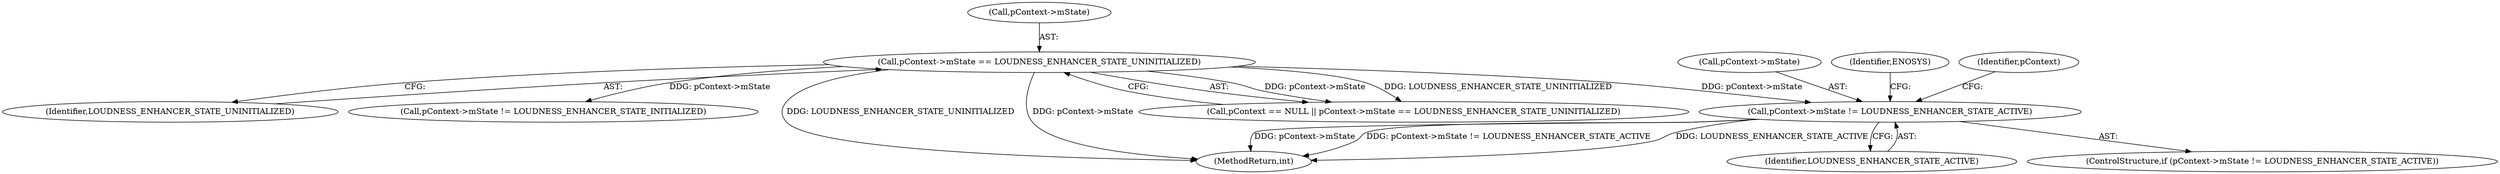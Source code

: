 digraph "0_Android_aeea52da00d210587fb3ed895de3d5f2e0264c88_3@pointer" {
"1000271" [label="(Call,pContext->mState != LOUDNESS_ENHANCER_STATE_ACTIVE)"];
"1000121" [label="(Call,pContext->mState == LOUDNESS_ENHANCER_STATE_UNINITIALIZED)"];
"1000270" [label="(ControlStructure,if (pContext->mState != LOUDNESS_ENHANCER_STATE_ACTIVE))"];
"1000272" [label="(Call,pContext->mState)"];
"1000117" [label="(Call,pContext == NULL || pContext->mState == LOUDNESS_ENHANCER_STATE_UNINITIALIZED)"];
"1000279" [label="(Identifier,ENOSYS)"];
"1000271" [label="(Call,pContext->mState != LOUDNESS_ENHANCER_STATE_ACTIVE)"];
"1000282" [label="(Identifier,pContext)"];
"1000122" [label="(Call,pContext->mState)"];
"1000121" [label="(Call,pContext->mState == LOUDNESS_ENHANCER_STATE_UNINITIALIZED)"];
"1000125" [label="(Identifier,LOUDNESS_ENHANCER_STATE_UNINITIALIZED)"];
"1000232" [label="(Call,pContext->mState != LOUDNESS_ENHANCER_STATE_INITIALIZED)"];
"1000539" [label="(MethodReturn,int)"];
"1000275" [label="(Identifier,LOUDNESS_ENHANCER_STATE_ACTIVE)"];
"1000271" -> "1000270"  [label="AST: "];
"1000271" -> "1000275"  [label="CFG: "];
"1000272" -> "1000271"  [label="AST: "];
"1000275" -> "1000271"  [label="AST: "];
"1000279" -> "1000271"  [label="CFG: "];
"1000282" -> "1000271"  [label="CFG: "];
"1000271" -> "1000539"  [label="DDG: LOUDNESS_ENHANCER_STATE_ACTIVE"];
"1000271" -> "1000539"  [label="DDG: pContext->mState"];
"1000271" -> "1000539"  [label="DDG: pContext->mState != LOUDNESS_ENHANCER_STATE_ACTIVE"];
"1000121" -> "1000271"  [label="DDG: pContext->mState"];
"1000121" -> "1000117"  [label="AST: "];
"1000121" -> "1000125"  [label="CFG: "];
"1000122" -> "1000121"  [label="AST: "];
"1000125" -> "1000121"  [label="AST: "];
"1000117" -> "1000121"  [label="CFG: "];
"1000121" -> "1000539"  [label="DDG: LOUDNESS_ENHANCER_STATE_UNINITIALIZED"];
"1000121" -> "1000539"  [label="DDG: pContext->mState"];
"1000121" -> "1000117"  [label="DDG: pContext->mState"];
"1000121" -> "1000117"  [label="DDG: LOUDNESS_ENHANCER_STATE_UNINITIALIZED"];
"1000121" -> "1000232"  [label="DDG: pContext->mState"];
}
